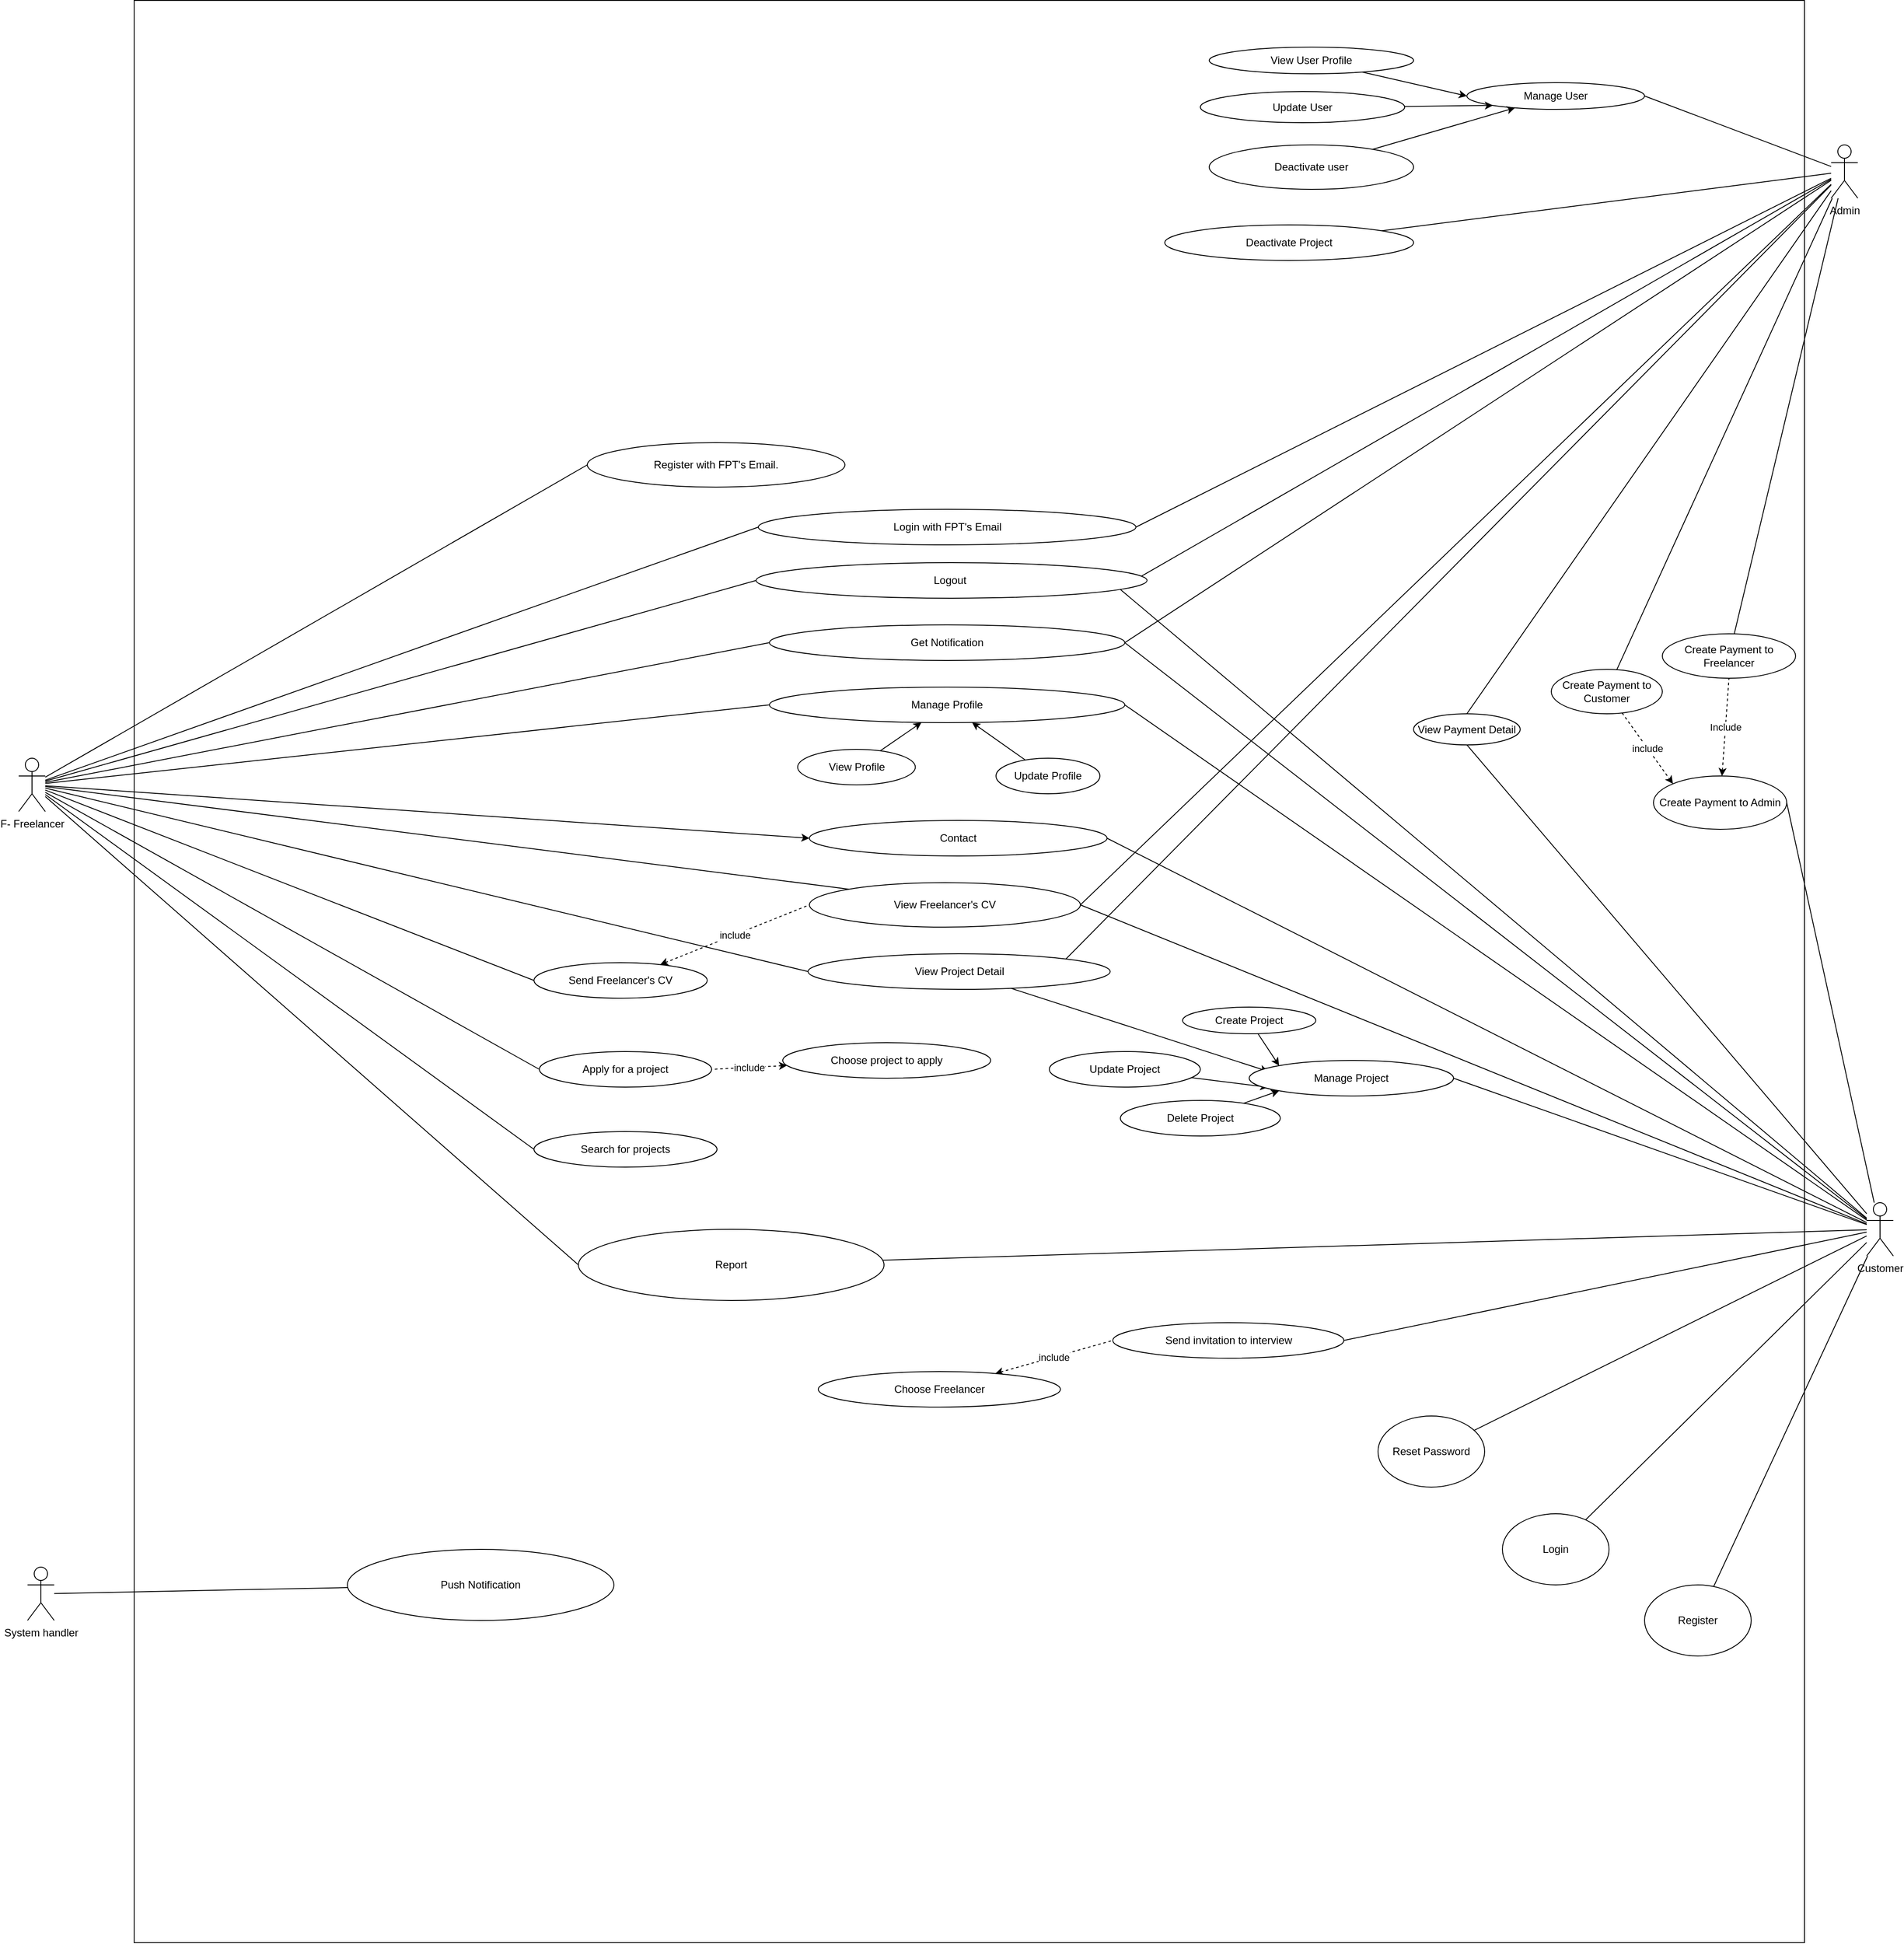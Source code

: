 <mxfile version="18.1.1" type="github">
  <diagram id="QKyKJf3zI5OaiFUIXnoO" name="Page-1">
    <mxGraphModel dx="3235" dy="2462" grid="1" gridSize="10" guides="1" tooltips="1" connect="1" arrows="1" fold="1" page="1" pageScale="1" pageWidth="827" pageHeight="1169" math="0" shadow="0">
      <root>
        <mxCell id="0" />
        <mxCell id="1" parent="0" />
        <mxCell id="owIcJipwhkimLPVroond-115" value="" style="rounded=0;whiteSpace=wrap;html=1;" vertex="1" parent="1">
          <mxGeometry x="-370" y="-942.5" width="1880" height="2185" as="geometry" />
        </mxCell>
        <mxCell id="owIcJipwhkimLPVroond-87" style="edgeStyle=none;rounded=0;orthogonalLoop=1;jettySize=auto;html=1;entryX=1;entryY=0.5;entryDx=0;entryDy=0;endArrow=none;endFill=0;" edge="1" parent="1" source="owIcJipwhkimLPVroond-2" target="owIcJipwhkimLPVroond-35">
          <mxGeometry relative="1" as="geometry" />
        </mxCell>
        <mxCell id="owIcJipwhkimLPVroond-130" style="edgeStyle=none;rounded=0;orthogonalLoop=1;jettySize=auto;html=1;endArrow=none;endFill=0;" edge="1" parent="1" source="owIcJipwhkimLPVroond-2" target="owIcJipwhkimLPVroond-38">
          <mxGeometry relative="1" as="geometry" />
        </mxCell>
        <mxCell id="owIcJipwhkimLPVroond-131" style="edgeStyle=none;rounded=0;orthogonalLoop=1;jettySize=auto;html=1;endArrow=none;endFill=0;" edge="1" parent="1" source="owIcJipwhkimLPVroond-2" target="owIcJipwhkimLPVroond-124">
          <mxGeometry relative="1" as="geometry" />
        </mxCell>
        <mxCell id="owIcJipwhkimLPVroond-153" style="edgeStyle=none;rounded=0;orthogonalLoop=1;jettySize=auto;html=1;entryX=0.923;entryY=0.672;entryDx=0;entryDy=0;entryPerimeter=0;endArrow=none;endFill=0;" edge="1" parent="1" source="owIcJipwhkimLPVroond-2" target="owIcJipwhkimLPVroond-150">
          <mxGeometry relative="1" as="geometry" />
        </mxCell>
        <mxCell id="owIcJipwhkimLPVroond-155" style="edgeStyle=none;rounded=0;orthogonalLoop=1;jettySize=auto;html=1;entryX=1;entryY=0.5;entryDx=0;entryDy=0;endArrow=none;endFill=0;" edge="1" parent="1" source="owIcJipwhkimLPVroond-2" target="owIcJipwhkimLPVroond-30">
          <mxGeometry relative="1" as="geometry" />
        </mxCell>
        <mxCell id="owIcJipwhkimLPVroond-164" style="edgeStyle=none;rounded=0;orthogonalLoop=1;jettySize=auto;html=1;entryX=1;entryY=0.5;entryDx=0;entryDy=0;endArrow=none;endFill=0;" edge="1" parent="1" source="owIcJipwhkimLPVroond-2" target="owIcJipwhkimLPVroond-163">
          <mxGeometry relative="1" as="geometry" />
        </mxCell>
        <mxCell id="owIcJipwhkimLPVroond-188" style="edgeStyle=none;rounded=0;orthogonalLoop=1;jettySize=auto;html=1;entryX=1;entryY=0.5;entryDx=0;entryDy=0;endArrow=none;endFill=0;" edge="1" parent="1" source="owIcJipwhkimLPVroond-2" target="owIcJipwhkimLPVroond-17">
          <mxGeometry relative="1" as="geometry" />
        </mxCell>
        <mxCell id="owIcJipwhkimLPVroond-229" style="edgeStyle=none;rounded=0;orthogonalLoop=1;jettySize=auto;html=1;entryX=1;entryY=0.5;entryDx=0;entryDy=0;startArrow=none;startFill=0;endArrow=none;endFill=0;" edge="1" parent="1" source="owIcJipwhkimLPVroond-2" target="owIcJipwhkimLPVroond-221">
          <mxGeometry relative="1" as="geometry" />
        </mxCell>
        <mxCell id="owIcJipwhkimLPVroond-237" style="edgeStyle=none;rounded=0;orthogonalLoop=1;jettySize=auto;html=1;entryX=1;entryY=0.5;entryDx=0;entryDy=0;startArrow=none;startFill=0;endArrow=none;endFill=0;" edge="1" parent="1" source="owIcJipwhkimLPVroond-2" target="owIcJipwhkimLPVroond-89">
          <mxGeometry relative="1" as="geometry" />
        </mxCell>
        <mxCell id="owIcJipwhkimLPVroond-250" style="edgeStyle=none;rounded=0;orthogonalLoop=1;jettySize=auto;html=1;entryX=0.5;entryY=1;entryDx=0;entryDy=0;startArrow=none;startFill=0;endArrow=none;endFill=0;" edge="1" parent="1" source="owIcJipwhkimLPVroond-2" target="owIcJipwhkimLPVroond-210">
          <mxGeometry relative="1" as="geometry" />
        </mxCell>
        <mxCell id="owIcJipwhkimLPVroond-2" value="Customer" style="shape=umlActor;verticalLabelPosition=bottom;verticalAlign=top;html=1;outlineConnect=0;" vertex="1" parent="1">
          <mxGeometry x="1580" y="410" width="30" height="60" as="geometry" />
        </mxCell>
        <mxCell id="owIcJipwhkimLPVroond-141" style="edgeStyle=none;rounded=0;orthogonalLoop=1;jettySize=auto;html=1;entryX=1;entryY=0.5;entryDx=0;entryDy=0;endArrow=none;endFill=0;" edge="1" parent="1" source="owIcJipwhkimLPVroond-4" target="owIcJipwhkimLPVroond-7">
          <mxGeometry relative="1" as="geometry" />
        </mxCell>
        <mxCell id="owIcJipwhkimLPVroond-152" style="edgeStyle=none;rounded=0;orthogonalLoop=1;jettySize=auto;html=1;entryX=0.963;entryY=0.524;entryDx=0;entryDy=0;entryPerimeter=0;endArrow=none;endFill=0;" edge="1" parent="1" source="owIcJipwhkimLPVroond-4" target="owIcJipwhkimLPVroond-150">
          <mxGeometry relative="1" as="geometry" />
        </mxCell>
        <mxCell id="owIcJipwhkimLPVroond-195" style="edgeStyle=none;rounded=0;orthogonalLoop=1;jettySize=auto;html=1;entryX=1;entryY=0;entryDx=0;entryDy=0;endArrow=none;endFill=0;" edge="1" parent="1" source="owIcJipwhkimLPVroond-4" target="owIcJipwhkimLPVroond-76">
          <mxGeometry relative="1" as="geometry" />
        </mxCell>
        <mxCell id="owIcJipwhkimLPVroond-198" style="edgeStyle=none;rounded=0;orthogonalLoop=1;jettySize=auto;html=1;entryX=1;entryY=0.5;entryDx=0;entryDy=0;endArrow=none;endFill=0;" edge="1" parent="1" source="owIcJipwhkimLPVroond-4" target="owIcJipwhkimLPVroond-58">
          <mxGeometry relative="1" as="geometry" />
        </mxCell>
        <mxCell id="owIcJipwhkimLPVroond-225" style="edgeStyle=none;rounded=0;orthogonalLoop=1;jettySize=auto;html=1;entryX=1;entryY=0.5;entryDx=0;entryDy=0;startArrow=none;startFill=0;endArrow=none;endFill=0;" edge="1" parent="1" source="owIcJipwhkimLPVroond-4" target="owIcJipwhkimLPVroond-221">
          <mxGeometry relative="1" as="geometry" />
        </mxCell>
        <mxCell id="owIcJipwhkimLPVroond-238" style="edgeStyle=none;rounded=0;orthogonalLoop=1;jettySize=auto;html=1;startArrow=none;startFill=0;endArrow=none;endFill=0;" edge="1" parent="1" source="owIcJipwhkimLPVroond-4" target="owIcJipwhkimLPVroond-217">
          <mxGeometry relative="1" as="geometry" />
        </mxCell>
        <mxCell id="owIcJipwhkimLPVroond-249" style="edgeStyle=none;rounded=0;orthogonalLoop=1;jettySize=auto;html=1;entryX=0.5;entryY=0;entryDx=0;entryDy=0;startArrow=none;startFill=0;endArrow=none;endFill=0;" edge="1" parent="1" source="owIcJipwhkimLPVroond-4" target="owIcJipwhkimLPVroond-210">
          <mxGeometry relative="1" as="geometry" />
        </mxCell>
        <mxCell id="owIcJipwhkimLPVroond-263" style="edgeStyle=none;rounded=0;orthogonalLoop=1;jettySize=auto;html=1;entryX=1;entryY=0.5;entryDx=0;entryDy=0;startArrow=none;startFill=0;endArrow=none;endFill=0;" edge="1" parent="1" source="owIcJipwhkimLPVroond-4" target="owIcJipwhkimLPVroond-30">
          <mxGeometry relative="1" as="geometry" />
        </mxCell>
        <mxCell id="owIcJipwhkimLPVroond-4" value="Admin" style="shape=umlActor;verticalLabelPosition=bottom;verticalAlign=top;html=1;outlineConnect=0;" vertex="1" parent="1">
          <mxGeometry x="1540" y="-780" width="30" height="60" as="geometry" />
        </mxCell>
        <mxCell id="owIcJipwhkimLPVroond-7" value="Login with FPT&#39;s Email" style="ellipse;whiteSpace=wrap;html=1;" vertex="1" parent="1">
          <mxGeometry x="332.5" y="-370" width="425" height="40" as="geometry" />
        </mxCell>
        <mxCell id="owIcJipwhkimLPVroond-17" value="Manage Profile" style="ellipse;whiteSpace=wrap;html=1;" vertex="1" parent="1">
          <mxGeometry x="345" y="-170" width="400" height="40" as="geometry" />
        </mxCell>
        <mxCell id="owIcJipwhkimLPVroond-191" value="" style="edgeStyle=none;rounded=0;orthogonalLoop=1;jettySize=auto;html=1;endArrow=classic;endFill=1;" edge="1" parent="1" source="owIcJipwhkimLPVroond-18" target="owIcJipwhkimLPVroond-17">
          <mxGeometry relative="1" as="geometry" />
        </mxCell>
        <mxCell id="owIcJipwhkimLPVroond-18" value="View Profile" style="ellipse;whiteSpace=wrap;html=1;" vertex="1" parent="1">
          <mxGeometry x="376.75" y="-100" width="132.5" height="40" as="geometry" />
        </mxCell>
        <mxCell id="owIcJipwhkimLPVroond-190" style="edgeStyle=none;rounded=0;orthogonalLoop=1;jettySize=auto;html=1;endArrow=classic;endFill=1;" edge="1" parent="1" source="owIcJipwhkimLPVroond-19" target="owIcJipwhkimLPVroond-17">
          <mxGeometry relative="1" as="geometry" />
        </mxCell>
        <mxCell id="owIcJipwhkimLPVroond-19" value="Update Profile" style="ellipse;whiteSpace=wrap;html=1;" vertex="1" parent="1">
          <mxGeometry x="600" y="-90" width="117" height="40" as="geometry" />
        </mxCell>
        <mxCell id="owIcJipwhkimLPVroond-30" value="Get Notification" style="ellipse;whiteSpace=wrap;html=1;" vertex="1" parent="1">
          <mxGeometry x="345" y="-240" width="400" height="40" as="geometry" />
        </mxCell>
        <mxCell id="owIcJipwhkimLPVroond-35" value="Contact" style="ellipse;whiteSpace=wrap;html=1;" vertex="1" parent="1">
          <mxGeometry x="390" y="-20" width="335" height="40" as="geometry" />
        </mxCell>
        <mxCell id="owIcJipwhkimLPVroond-38" value="Reset Password" style="ellipse;whiteSpace=wrap;html=1;" vertex="1" parent="1">
          <mxGeometry x="1030" y="650" width="120" height="80" as="geometry" />
        </mxCell>
        <mxCell id="owIcJipwhkimLPVroond-139" style="edgeStyle=none;rounded=0;orthogonalLoop=1;jettySize=auto;html=1;entryX=0;entryY=0.5;entryDx=0;entryDy=0;endArrow=none;endFill=0;" edge="1" parent="1" source="owIcJipwhkimLPVroond-41" target="owIcJipwhkimLPVroond-7">
          <mxGeometry relative="1" as="geometry" />
        </mxCell>
        <mxCell id="owIcJipwhkimLPVroond-144" style="edgeStyle=none;rounded=0;orthogonalLoop=1;jettySize=auto;html=1;entryX=0;entryY=0.5;entryDx=0;entryDy=0;endArrow=none;endFill=0;" edge="1" parent="1" source="owIcJipwhkimLPVroond-41" target="owIcJipwhkimLPVroond-30">
          <mxGeometry relative="1" as="geometry" />
        </mxCell>
        <mxCell id="owIcJipwhkimLPVroond-146" style="edgeStyle=none;rounded=0;orthogonalLoop=1;jettySize=auto;html=1;entryX=0;entryY=0.5;entryDx=0;entryDy=0;endArrow=none;endFill=0;" edge="1" parent="1" source="owIcJipwhkimLPVroond-41" target="owIcJipwhkimLPVroond-17">
          <mxGeometry relative="1" as="geometry" />
        </mxCell>
        <mxCell id="owIcJipwhkimLPVroond-149" style="edgeStyle=none;rounded=0;orthogonalLoop=1;jettySize=auto;html=1;entryX=0;entryY=0.5;entryDx=0;entryDy=0;endArrow=none;endFill=0;" edge="1" parent="1" source="owIcJipwhkimLPVroond-41" target="owIcJipwhkimLPVroond-147">
          <mxGeometry relative="1" as="geometry" />
        </mxCell>
        <mxCell id="owIcJipwhkimLPVroond-151" style="edgeStyle=none;rounded=0;orthogonalLoop=1;jettySize=auto;html=1;entryX=0;entryY=0.5;entryDx=0;entryDy=0;endArrow=none;endFill=0;" edge="1" parent="1" source="owIcJipwhkimLPVroond-41" target="owIcJipwhkimLPVroond-150">
          <mxGeometry relative="1" as="geometry" />
        </mxCell>
        <mxCell id="owIcJipwhkimLPVroond-166" style="edgeStyle=none;rounded=0;orthogonalLoop=1;jettySize=auto;html=1;entryX=0;entryY=0.5;entryDx=0;entryDy=0;endArrow=none;endFill=0;" edge="1" parent="1" source="owIcJipwhkimLPVroond-41" target="owIcJipwhkimLPVroond-165">
          <mxGeometry relative="1" as="geometry" />
        </mxCell>
        <mxCell id="owIcJipwhkimLPVroond-176" style="edgeStyle=none;rounded=0;orthogonalLoop=1;jettySize=auto;html=1;entryX=0;entryY=0.5;entryDx=0;entryDy=0;endArrow=none;endFill=0;" edge="1" parent="1" source="owIcJipwhkimLPVroond-41" target="owIcJipwhkimLPVroond-174">
          <mxGeometry relative="1" as="geometry" />
        </mxCell>
        <mxCell id="owIcJipwhkimLPVroond-183" style="edgeStyle=none;rounded=0;orthogonalLoop=1;jettySize=auto;html=1;entryX=0;entryY=0.5;entryDx=0;entryDy=0;endArrow=none;endFill=0;" edge="1" parent="1" source="owIcJipwhkimLPVroond-41" target="owIcJipwhkimLPVroond-76">
          <mxGeometry relative="1" as="geometry" />
        </mxCell>
        <mxCell id="owIcJipwhkimLPVroond-194" style="edgeStyle=none;rounded=0;orthogonalLoop=1;jettySize=auto;html=1;entryX=0;entryY=0.5;entryDx=0;entryDy=0;endArrow=classic;endFill=1;" edge="1" parent="1" source="owIcJipwhkimLPVroond-41" target="owIcJipwhkimLPVroond-35">
          <mxGeometry relative="1" as="geometry" />
        </mxCell>
        <mxCell id="owIcJipwhkimLPVroond-220" style="edgeStyle=none;rounded=0;orthogonalLoop=1;jettySize=auto;html=1;entryX=0;entryY=0.5;entryDx=0;entryDy=0;endArrow=none;endFill=0;" edge="1" parent="1" source="owIcJipwhkimLPVroond-41" target="owIcJipwhkimLPVroond-193">
          <mxGeometry relative="1" as="geometry" />
        </mxCell>
        <mxCell id="owIcJipwhkimLPVroond-228" style="edgeStyle=none;rounded=0;orthogonalLoop=1;jettySize=auto;html=1;entryX=0;entryY=0;entryDx=0;entryDy=0;startArrow=none;startFill=0;endArrow=none;endFill=0;" edge="1" parent="1" source="owIcJipwhkimLPVroond-41" target="owIcJipwhkimLPVroond-221">
          <mxGeometry relative="1" as="geometry" />
        </mxCell>
        <mxCell id="owIcJipwhkimLPVroond-254" style="edgeStyle=none;rounded=0;orthogonalLoop=1;jettySize=auto;html=1;entryX=0;entryY=0.5;entryDx=0;entryDy=0;startArrow=none;startFill=0;endArrow=none;endFill=0;" edge="1" parent="1" source="owIcJipwhkimLPVroond-41" target="owIcJipwhkimLPVroond-108">
          <mxGeometry relative="1" as="geometry" />
        </mxCell>
        <mxCell id="owIcJipwhkimLPVroond-41" value="F- Freelancer" style="shape=umlActor;verticalLabelPosition=bottom;verticalAlign=top;html=1;outlineConnect=0;" vertex="1" parent="1">
          <mxGeometry x="-500" y="-90" width="30" height="60" as="geometry" />
        </mxCell>
        <mxCell id="owIcJipwhkimLPVroond-58" value="Manage User" style="ellipse;whiteSpace=wrap;html=1;" vertex="1" parent="1">
          <mxGeometry x="1130" y="-850" width="200" height="30" as="geometry" />
        </mxCell>
        <mxCell id="owIcJipwhkimLPVroond-196" style="edgeStyle=none;rounded=0;orthogonalLoop=1;jettySize=auto;html=1;entryX=0;entryY=0.5;entryDx=0;entryDy=0;endArrow=classic;endFill=1;" edge="1" parent="1" source="owIcJipwhkimLPVroond-60" target="owIcJipwhkimLPVroond-58">
          <mxGeometry relative="1" as="geometry" />
        </mxCell>
        <mxCell id="owIcJipwhkimLPVroond-60" value="View User Profile" style="ellipse;whiteSpace=wrap;html=1;" vertex="1" parent="1">
          <mxGeometry x="840" y="-890" width="230" height="30" as="geometry" />
        </mxCell>
        <mxCell id="owIcJipwhkimLPVroond-197" style="edgeStyle=none;rounded=0;orthogonalLoop=1;jettySize=auto;html=1;entryX=0;entryY=1;entryDx=0;entryDy=0;endArrow=classic;endFill=1;" edge="1" parent="1" source="owIcJipwhkimLPVroond-65" target="owIcJipwhkimLPVroond-58">
          <mxGeometry relative="1" as="geometry" />
        </mxCell>
        <mxCell id="owIcJipwhkimLPVroond-65" value="Update User" style="ellipse;whiteSpace=wrap;html=1;" vertex="1" parent="1">
          <mxGeometry x="830" y="-840" width="230" height="35" as="geometry" />
        </mxCell>
        <mxCell id="owIcJipwhkimLPVroond-158" style="edgeStyle=none;rounded=0;orthogonalLoop=1;jettySize=auto;html=1;entryX=0;entryY=0;entryDx=0;entryDy=0;endArrow=classic;endFill=1;" edge="1" parent="1" source="owIcJipwhkimLPVroond-73" target="owIcJipwhkimLPVroond-63">
          <mxGeometry relative="1" as="geometry" />
        </mxCell>
        <mxCell id="owIcJipwhkimLPVroond-73" value="Create Project" style="ellipse;whiteSpace=wrap;html=1;" vertex="1" parent="1">
          <mxGeometry x="810" y="190" width="150" height="30" as="geometry" />
        </mxCell>
        <mxCell id="owIcJipwhkimLPVroond-161" style="edgeStyle=none;rounded=0;orthogonalLoop=1;jettySize=auto;html=1;entryX=0.093;entryY=0.754;entryDx=0;entryDy=0;entryPerimeter=0;endArrow=classic;endFill=1;" edge="1" parent="1" source="owIcJipwhkimLPVroond-75" target="owIcJipwhkimLPVroond-63">
          <mxGeometry relative="1" as="geometry" />
        </mxCell>
        <mxCell id="owIcJipwhkimLPVroond-75" value="Update Project" style="ellipse;whiteSpace=wrap;html=1;" vertex="1" parent="1">
          <mxGeometry x="660" y="240" width="170" height="40" as="geometry" />
        </mxCell>
        <mxCell id="owIcJipwhkimLPVroond-160" style="edgeStyle=none;rounded=0;orthogonalLoop=1;jettySize=auto;html=1;entryX=0.093;entryY=0.309;entryDx=0;entryDy=0;entryPerimeter=0;endArrow=classic;endFill=1;" edge="1" parent="1" source="owIcJipwhkimLPVroond-76" target="owIcJipwhkimLPVroond-63">
          <mxGeometry relative="1" as="geometry" />
        </mxCell>
        <mxCell id="owIcJipwhkimLPVroond-76" value="View Project Detail" style="ellipse;whiteSpace=wrap;html=1;" vertex="1" parent="1">
          <mxGeometry x="388.5" y="130" width="340" height="40" as="geometry" />
        </mxCell>
        <mxCell id="owIcJipwhkimLPVroond-162" style="edgeStyle=none;rounded=0;orthogonalLoop=1;jettySize=auto;html=1;entryX=0;entryY=1;entryDx=0;entryDy=0;endArrow=classic;endFill=1;" edge="1" parent="1" source="owIcJipwhkimLPVroond-77" target="owIcJipwhkimLPVroond-63">
          <mxGeometry relative="1" as="geometry" />
        </mxCell>
        <mxCell id="owIcJipwhkimLPVroond-77" value="Delete Project" style="ellipse;whiteSpace=wrap;html=1;" vertex="1" parent="1">
          <mxGeometry x="740" y="295" width="180" height="40" as="geometry" />
        </mxCell>
        <mxCell id="owIcJipwhkimLPVroond-230" value="Include" style="edgeStyle=none;rounded=0;orthogonalLoop=1;jettySize=auto;html=1;entryX=0.5;entryY=1;entryDx=0;entryDy=0;startArrow=classic;startFill=1;endArrow=none;endFill=0;dashed=1;" edge="1" parent="1" source="owIcJipwhkimLPVroond-89" target="owIcJipwhkimLPVroond-217">
          <mxGeometry relative="1" as="geometry" />
        </mxCell>
        <mxCell id="owIcJipwhkimLPVroond-89" value="Create Payment to Admin" style="ellipse;whiteSpace=wrap;html=1;" vertex="1" parent="1">
          <mxGeometry x="1340" y="-70" width="150" height="60" as="geometry" />
        </mxCell>
        <mxCell id="owIcJipwhkimLPVroond-120" style="edgeStyle=none;rounded=0;orthogonalLoop=1;jettySize=auto;html=1;endArrow=none;endFill=0;" edge="1" parent="1" source="owIcJipwhkimLPVroond-108" target="owIcJipwhkimLPVroond-2">
          <mxGeometry relative="1" as="geometry" />
        </mxCell>
        <mxCell id="owIcJipwhkimLPVroond-108" value="Report" style="ellipse;whiteSpace=wrap;html=1;" vertex="1" parent="1">
          <mxGeometry x="130" y="440" width="344" height="80" as="geometry" />
        </mxCell>
        <mxCell id="owIcJipwhkimLPVroond-125" style="edgeStyle=none;rounded=0;orthogonalLoop=1;jettySize=auto;html=1;endArrow=none;endFill=0;" edge="1" parent="1" source="owIcJipwhkimLPVroond-123" target="owIcJipwhkimLPVroond-2">
          <mxGeometry relative="1" as="geometry" />
        </mxCell>
        <mxCell id="owIcJipwhkimLPVroond-123" value="Register" style="ellipse;whiteSpace=wrap;html=1;" vertex="1" parent="1">
          <mxGeometry x="1330" y="840" width="120" height="80" as="geometry" />
        </mxCell>
        <mxCell id="owIcJipwhkimLPVroond-124" value="Login" style="ellipse;whiteSpace=wrap;html=1;" vertex="1" parent="1">
          <mxGeometry x="1170" y="760" width="120" height="80" as="geometry" />
        </mxCell>
        <mxCell id="owIcJipwhkimLPVroond-147" value="Search for projects" style="ellipse;whiteSpace=wrap;html=1;" vertex="1" parent="1">
          <mxGeometry x="80" y="330" width="206" height="40" as="geometry" />
        </mxCell>
        <mxCell id="owIcJipwhkimLPVroond-150" value="Logout&amp;nbsp;" style="ellipse;whiteSpace=wrap;html=1;" vertex="1" parent="1">
          <mxGeometry x="330" y="-310" width="440" height="40" as="geometry" />
        </mxCell>
        <mxCell id="owIcJipwhkimLPVroond-163" value="Send invitation to interview" style="ellipse;whiteSpace=wrap;html=1;" vertex="1" parent="1">
          <mxGeometry x="731.5" y="545" width="260" height="40" as="geometry" />
        </mxCell>
        <mxCell id="owIcJipwhkimLPVroond-165" value="Apply for a project" style="ellipse;whiteSpace=wrap;html=1;" vertex="1" parent="1">
          <mxGeometry x="86" y="240" width="194" height="40" as="geometry" />
        </mxCell>
        <mxCell id="owIcJipwhkimLPVroond-169" value="include" style="edgeStyle=none;rounded=0;orthogonalLoop=1;jettySize=auto;html=1;entryX=1;entryY=0.5;entryDx=0;entryDy=0;endArrow=none;endFill=0;dashed=1;startArrow=classic;startFill=1;" edge="1" parent="1" source="owIcJipwhkimLPVroond-167" target="owIcJipwhkimLPVroond-165">
          <mxGeometry relative="1" as="geometry" />
        </mxCell>
        <mxCell id="owIcJipwhkimLPVroond-167" value="Choose project to apply" style="ellipse;whiteSpace=wrap;html=1;" vertex="1" parent="1">
          <mxGeometry x="360" y="230" width="234" height="40" as="geometry" />
        </mxCell>
        <mxCell id="owIcJipwhkimLPVroond-172" style="edgeStyle=none;rounded=0;orthogonalLoop=1;jettySize=auto;html=1;exitX=1;exitY=0.5;exitDx=0;exitDy=0;dashed=1;endArrow=classic;endFill=1;" edge="1" parent="1" source="owIcJipwhkimLPVroond-167" target="owIcJipwhkimLPVroond-167">
          <mxGeometry relative="1" as="geometry" />
        </mxCell>
        <mxCell id="owIcJipwhkimLPVroond-174" value="Register with FPT&#39;s Email." style="ellipse;whiteSpace=wrap;html=1;" vertex="1" parent="1">
          <mxGeometry x="140" y="-445" width="290" height="50" as="geometry" />
        </mxCell>
        <mxCell id="owIcJipwhkimLPVroond-223" value="include" style="edgeStyle=none;rounded=0;orthogonalLoop=1;jettySize=auto;html=1;entryX=0;entryY=0.5;entryDx=0;entryDy=0;startArrow=classic;startFill=1;endArrow=none;endFill=0;dashed=1;" edge="1" parent="1" source="owIcJipwhkimLPVroond-193" target="owIcJipwhkimLPVroond-221">
          <mxGeometry relative="1" as="geometry" />
        </mxCell>
        <mxCell id="owIcJipwhkimLPVroond-193" value="Send Freelancer&#39;s CV" style="ellipse;whiteSpace=wrap;html=1;" vertex="1" parent="1">
          <mxGeometry x="80" y="140" width="195" height="40" as="geometry" />
        </mxCell>
        <mxCell id="owIcJipwhkimLPVroond-202" value="include" style="edgeStyle=none;rounded=0;orthogonalLoop=1;jettySize=auto;html=1;entryX=0;entryY=0.5;entryDx=0;entryDy=0;endArrow=none;endFill=0;dashed=1;startArrow=classic;startFill=1;" edge="1" parent="1" source="owIcJipwhkimLPVroond-200" target="owIcJipwhkimLPVroond-163">
          <mxGeometry relative="1" as="geometry" />
        </mxCell>
        <mxCell id="owIcJipwhkimLPVroond-200" value="Choose Freelancer" style="ellipse;whiteSpace=wrap;html=1;" vertex="1" parent="1">
          <mxGeometry x="400" y="600" width="272.5" height="40" as="geometry" />
        </mxCell>
        <mxCell id="owIcJipwhkimLPVroond-210" value="View Payment Detail" style="ellipse;whiteSpace=wrap;html=1;" vertex="1" parent="1">
          <mxGeometry x="1070" y="-140" width="120" height="35" as="geometry" />
        </mxCell>
        <mxCell id="owIcJipwhkimLPVroond-217" value="Create Payment to Freelancer" style="ellipse;whiteSpace=wrap;html=1;" vertex="1" parent="1">
          <mxGeometry x="1350" y="-230" width="150" height="50" as="geometry" />
        </mxCell>
        <mxCell id="owIcJipwhkimLPVroond-221" value="View Freelancer&#39;s CV" style="ellipse;whiteSpace=wrap;html=1;" vertex="1" parent="1">
          <mxGeometry x="390" y="50" width="305" height="50" as="geometry" />
        </mxCell>
        <mxCell id="owIcJipwhkimLPVroond-63" value="Manage Project" style="ellipse;whiteSpace=wrap;html=1;" vertex="1" parent="1">
          <mxGeometry x="885" y="250" width="230" height="40" as="geometry" />
        </mxCell>
        <mxCell id="owIcJipwhkimLPVroond-227" value="" style="edgeStyle=none;rounded=0;orthogonalLoop=1;jettySize=auto;html=1;entryX=1;entryY=0.5;entryDx=0;entryDy=0;startArrow=none;startFill=0;endArrow=none;endFill=0;" edge="1" parent="1" source="owIcJipwhkimLPVroond-2" target="owIcJipwhkimLPVroond-63">
          <mxGeometry relative="1" as="geometry">
            <mxPoint x="1290" y="306.434" as="sourcePoint" />
            <mxPoint x="695" y="165" as="targetPoint" />
          </mxGeometry>
        </mxCell>
        <mxCell id="owIcJipwhkimLPVroond-245" value="include" style="edgeStyle=none;rounded=0;orthogonalLoop=1;jettySize=auto;html=1;entryX=0;entryY=0;entryDx=0;entryDy=0;startArrow=none;startFill=0;endArrow=classic;endFill=1;dashed=1;" edge="1" parent="1" source="owIcJipwhkimLPVroond-244" target="owIcJipwhkimLPVroond-89">
          <mxGeometry relative="1" as="geometry" />
        </mxCell>
        <mxCell id="owIcJipwhkimLPVroond-251" style="edgeStyle=none;rounded=0;orthogonalLoop=1;jettySize=auto;html=1;startArrow=none;startFill=0;endArrow=none;endFill=0;" edge="1" parent="1" source="owIcJipwhkimLPVroond-244" target="owIcJipwhkimLPVroond-4">
          <mxGeometry relative="1" as="geometry" />
        </mxCell>
        <mxCell id="owIcJipwhkimLPVroond-244" value="Create Payment to Customer" style="ellipse;whiteSpace=wrap;html=1;" vertex="1" parent="1">
          <mxGeometry x="1225" y="-190" width="125" height="50" as="geometry" />
        </mxCell>
        <mxCell id="owIcJipwhkimLPVroond-259" style="edgeStyle=none;rounded=0;orthogonalLoop=1;jettySize=auto;html=1;startArrow=none;startFill=0;endArrow=classic;endFill=1;" edge="1" parent="1" source="owIcJipwhkimLPVroond-253" target="owIcJipwhkimLPVroond-58">
          <mxGeometry relative="1" as="geometry" />
        </mxCell>
        <mxCell id="owIcJipwhkimLPVroond-253" value="&lt;span style=&quot;font-size: 12px;&quot;&gt;Deactivate user&lt;/span&gt;" style="ellipse;whiteSpace=wrap;html=1;" vertex="1" parent="1">
          <mxGeometry x="840" y="-780" width="230" height="50" as="geometry" />
        </mxCell>
        <mxCell id="owIcJipwhkimLPVroond-258" style="edgeStyle=none;rounded=0;orthogonalLoop=1;jettySize=auto;html=1;startArrow=none;startFill=0;endArrow=none;endFill=0;" edge="1" parent="1" source="owIcJipwhkimLPVroond-255" target="owIcJipwhkimLPVroond-256">
          <mxGeometry relative="1" as="geometry" />
        </mxCell>
        <mxCell id="owIcJipwhkimLPVroond-255" value="System handler" style="shape=umlActor;verticalLabelPosition=bottom;verticalAlign=top;html=1;outlineConnect=0;" vertex="1" parent="1">
          <mxGeometry x="-490" y="820" width="30" height="60" as="geometry" />
        </mxCell>
        <mxCell id="owIcJipwhkimLPVroond-256" value="Push Notification" style="ellipse;whiteSpace=wrap;html=1;" vertex="1" parent="1">
          <mxGeometry x="-130" y="800" width="300" height="80" as="geometry" />
        </mxCell>
        <mxCell id="owIcJipwhkimLPVroond-261" style="edgeStyle=none;rounded=0;orthogonalLoop=1;jettySize=auto;html=1;startArrow=none;startFill=0;endArrow=none;endFill=0;" edge="1" parent="1" source="owIcJipwhkimLPVroond-260" target="owIcJipwhkimLPVroond-4">
          <mxGeometry relative="1" as="geometry" />
        </mxCell>
        <mxCell id="owIcJipwhkimLPVroond-260" value="&lt;span style=&quot;font-size: 12px;&quot;&gt;Deactivate Project&lt;/span&gt;" style="ellipse;whiteSpace=wrap;html=1;" vertex="1" parent="1">
          <mxGeometry x="790" y="-690" width="280" height="40" as="geometry" />
        </mxCell>
      </root>
    </mxGraphModel>
  </diagram>
</mxfile>
